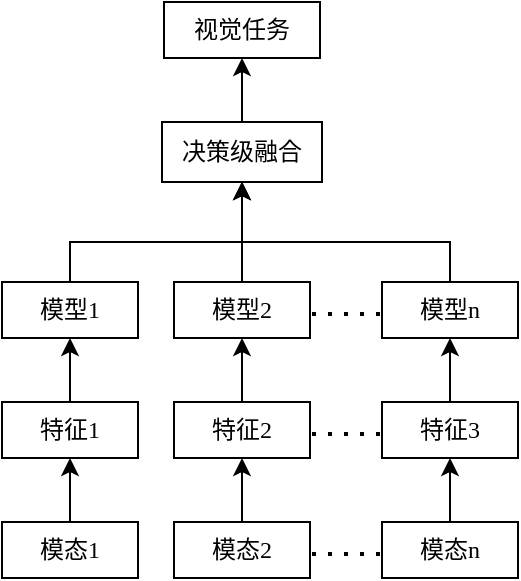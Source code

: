 <mxfile version="26.1.0">
  <diagram name="第 1 页" id="1-BLOxt3ObJG5c-1yq0U">
    <mxGraphModel dx="640" dy="323" grid="1" gridSize="10" guides="1" tooltips="1" connect="1" arrows="1" fold="1" page="1" pageScale="1" pageWidth="827" pageHeight="1169" math="0" shadow="0">
      <root>
        <mxCell id="0" />
        <mxCell id="1" parent="0" />
        <mxCell id="0hp2Ma2FYjjdsOUvhA9y-13" style="edgeStyle=orthogonalEdgeStyle;shape=connector;rounded=0;orthogonalLoop=1;jettySize=auto;html=1;entryX=0.5;entryY=1;entryDx=0;entryDy=0;strokeColor=default;align=center;verticalAlign=middle;fontFamily=Helvetica;fontSize=11;fontColor=default;labelBackgroundColor=default;endArrow=classic;" parent="1" source="0hp2Ma2FYjjdsOUvhA9y-14" target="0hp2Ma2FYjjdsOUvhA9y-23" edge="1">
          <mxGeometry relative="1" as="geometry">
            <Array as="points">
              <mxPoint x="164" y="300" />
              <mxPoint x="250" y="300" />
            </Array>
          </mxGeometry>
        </mxCell>
        <mxCell id="0hp2Ma2FYjjdsOUvhA9y-14" value="模型&lt;font face=&quot;Times New Roman&quot;&gt;1&lt;/font&gt;" style="rounded=0;whiteSpace=wrap;html=1;fontFamily=宋体;fontSource=https%3A%2F%2Ffonts.googleapis.com%2Fcss%3Ffamily%3D%25E5%25AE%258B%25E4%25BD%2593;" parent="1" vertex="1">
          <mxGeometry x="130" y="320" width="68" height="28" as="geometry" />
        </mxCell>
        <mxCell id="0hp2Ma2FYjjdsOUvhA9y-15" style="edgeStyle=none;shape=connector;rounded=0;orthogonalLoop=1;jettySize=auto;html=1;entryX=0.5;entryY=1;entryDx=0;entryDy=0;strokeColor=default;align=center;verticalAlign=middle;fontFamily=宋体;fontSize=11;fontColor=default;labelBackgroundColor=default;endArrow=classic;fontSource=https%3A%2F%2Ffonts.googleapis.com%2Fcss%3Ffamily%3D%25E5%25AE%258B%25E4%25BD%2593;" parent="1" source="0hp2Ma2FYjjdsOUvhA9y-16" target="0hp2Ma2FYjjdsOUvhA9y-23" edge="1">
          <mxGeometry relative="1" as="geometry" />
        </mxCell>
        <mxCell id="0hp2Ma2FYjjdsOUvhA9y-16" value="模型&lt;font face=&quot;Times New Roman&quot;&gt;2&lt;/font&gt;" style="rounded=0;whiteSpace=wrap;html=1;fontFamily=宋体;fontSource=https%3A%2F%2Ffonts.googleapis.com%2Fcss%3Ffamily%3D%25E5%25AE%258B%25E4%25BD%2593;" parent="1" vertex="1">
          <mxGeometry x="216" y="320" width="68" height="28" as="geometry" />
        </mxCell>
        <mxCell id="0hp2Ma2FYjjdsOUvhA9y-17" style="edgeStyle=orthogonalEdgeStyle;shape=connector;rounded=0;orthogonalLoop=1;jettySize=auto;html=1;entryX=0.5;entryY=1;entryDx=0;entryDy=0;strokeColor=default;align=center;verticalAlign=middle;fontFamily=Helvetica;fontSize=11;fontColor=default;labelBackgroundColor=default;endArrow=classic;exitX=0.5;exitY=0;exitDx=0;exitDy=0;" parent="1" source="0hp2Ma2FYjjdsOUvhA9y-18" target="0hp2Ma2FYjjdsOUvhA9y-23" edge="1">
          <mxGeometry relative="1" as="geometry">
            <Array as="points">
              <mxPoint x="354" y="300" />
              <mxPoint x="250" y="300" />
            </Array>
          </mxGeometry>
        </mxCell>
        <mxCell id="0hp2Ma2FYjjdsOUvhA9y-19" value="视觉任务" style="rounded=0;whiteSpace=wrap;html=1;fontFamily=宋体;fontSource=https%3A%2F%2Ffonts.googleapis.com%2Fcss%3Ffamily%3D%25E5%25AE%258B%25E4%25BD%2593;" parent="1" vertex="1">
          <mxGeometry x="211" y="180" width="78" height="28" as="geometry" />
        </mxCell>
        <mxCell id="0hp2Ma2FYjjdsOUvhA9y-47" style="edgeStyle=orthogonalEdgeStyle;rounded=0;orthogonalLoop=1;jettySize=auto;html=1;entryX=0.5;entryY=1;entryDx=0;entryDy=0;" parent="1" source="0hp2Ma2FYjjdsOUvhA9y-23" target="0hp2Ma2FYjjdsOUvhA9y-19" edge="1">
          <mxGeometry relative="1" as="geometry" />
        </mxCell>
        <mxCell id="0hp2Ma2FYjjdsOUvhA9y-23" value="决策级融合" style="rounded=0;whiteSpace=wrap;html=1;fontFamily=宋体;fontSource=https%3A%2F%2Ffonts.googleapis.com%2Fcss%3Ffamily%3D%25E5%25AE%258B%25E4%25BD%2593;" parent="1" vertex="1">
          <mxGeometry x="210" y="240" width="80" height="30" as="geometry" />
        </mxCell>
        <mxCell id="0hp2Ma2FYjjdsOUvhA9y-42" style="edgeStyle=orthogonalEdgeStyle;rounded=0;orthogonalLoop=1;jettySize=auto;html=1;entryX=0.5;entryY=1;entryDx=0;entryDy=0;" parent="1" source="0hp2Ma2FYjjdsOUvhA9y-33" target="0hp2Ma2FYjjdsOUvhA9y-14" edge="1">
          <mxGeometry relative="1" as="geometry" />
        </mxCell>
        <mxCell id="0hp2Ma2FYjjdsOUvhA9y-24" value="" style="endArrow=none;dashed=1;html=1;dashPattern=1 3;strokeWidth=2;rounded=0;strokeColor=default;align=center;verticalAlign=middle;fontFamily=宋体;fontSize=11;fontColor=default;labelBackgroundColor=default;entryX=0;entryY=0.5;entryDx=0;entryDy=0;exitX=1;exitY=0.5;exitDx=0;exitDy=0;fontSource=https%3A%2F%2Ffonts.googleapis.com%2Fcss%3Ffamily%3D%25E5%25AE%258B%25E4%25BD%2593;" parent="1" edge="1">
          <mxGeometry width="50" height="50" relative="1" as="geometry">
            <mxPoint x="285" y="336" as="sourcePoint" />
            <mxPoint x="327" y="336" as="targetPoint" />
          </mxGeometry>
        </mxCell>
        <mxCell id="0hp2Ma2FYjjdsOUvhA9y-33" value="特征&lt;font face=&quot;Times New Roman&quot;&gt;1&lt;/font&gt;" style="rounded=0;whiteSpace=wrap;html=1;fontFamily=宋体;fontSource=https%3A%2F%2Ffonts.googleapis.com%2Fcss%3Ffamily%3D%25E5%25AE%258B%25E4%25BD%2593;" parent="1" vertex="1">
          <mxGeometry x="130" y="380" width="68" height="28" as="geometry" />
        </mxCell>
        <mxCell id="0hp2Ma2FYjjdsOUvhA9y-43" style="edgeStyle=orthogonalEdgeStyle;rounded=0;orthogonalLoop=1;jettySize=auto;html=1;entryX=0.5;entryY=1;entryDx=0;entryDy=0;" parent="1" source="0hp2Ma2FYjjdsOUvhA9y-34" target="0hp2Ma2FYjjdsOUvhA9y-16" edge="1">
          <mxGeometry relative="1" as="geometry" />
        </mxCell>
        <mxCell id="0hp2Ma2FYjjdsOUvhA9y-34" value="特征&lt;font face=&quot;Times New Roman&quot;&gt;2&lt;/font&gt;" style="rounded=0;whiteSpace=wrap;html=1;fontFamily=宋体;fontSource=https%3A%2F%2Ffonts.googleapis.com%2Fcss%3Ffamily%3D%25E5%25AE%258B%25E4%25BD%2593;" parent="1" vertex="1">
          <mxGeometry x="216" y="380" width="68" height="28" as="geometry" />
        </mxCell>
        <mxCell id="0hp2Ma2FYjjdsOUvhA9y-46" style="edgeStyle=orthogonalEdgeStyle;rounded=0;orthogonalLoop=1;jettySize=auto;html=1;entryX=0.5;entryY=1;entryDx=0;entryDy=0;" parent="1" source="0hp2Ma2FYjjdsOUvhA9y-35" target="0hp2Ma2FYjjdsOUvhA9y-18" edge="1">
          <mxGeometry relative="1" as="geometry" />
        </mxCell>
        <mxCell id="0hp2Ma2FYjjdsOUvhA9y-41" style="edgeStyle=orthogonalEdgeStyle;rounded=0;orthogonalLoop=1;jettySize=auto;html=1;entryX=0.5;entryY=1;entryDx=0;entryDy=0;" parent="1" source="0hp2Ma2FYjjdsOUvhA9y-37" target="0hp2Ma2FYjjdsOUvhA9y-33" edge="1">
          <mxGeometry relative="1" as="geometry" />
        </mxCell>
        <mxCell id="0hp2Ma2FYjjdsOUvhA9y-36" value="" style="endArrow=none;dashed=1;html=1;dashPattern=1 3;strokeWidth=2;rounded=0;strokeColor=default;align=center;verticalAlign=middle;fontFamily=宋体;fontSize=11;fontColor=default;labelBackgroundColor=default;entryX=0;entryY=0.5;entryDx=0;entryDy=0;exitX=1;exitY=0.5;exitDx=0;exitDy=0;fontSource=https%3A%2F%2Ffonts.googleapis.com%2Fcss%3Ffamily%3D%25E5%25AE%258B%25E4%25BD%2593;" parent="1" edge="1">
          <mxGeometry width="50" height="50" relative="1" as="geometry">
            <mxPoint x="285" y="396" as="sourcePoint" />
            <mxPoint x="327" y="396" as="targetPoint" />
          </mxGeometry>
        </mxCell>
        <mxCell id="0hp2Ma2FYjjdsOUvhA9y-37" value="模态&lt;font face=&quot;Times New Roman&quot;&gt;1&lt;/font&gt;" style="rounded=0;whiteSpace=wrap;html=1;fontFamily=宋体;fontSource=https%3A%2F%2Ffonts.googleapis.com%2Fcss%3Ffamily%3D%25E5%25AE%258B%25E4%25BD%2593;" parent="1" vertex="1">
          <mxGeometry x="130" y="440" width="68" height="28" as="geometry" />
        </mxCell>
        <mxCell id="0hp2Ma2FYjjdsOUvhA9y-44" style="edgeStyle=orthogonalEdgeStyle;rounded=0;orthogonalLoop=1;jettySize=auto;html=1;entryX=0.5;entryY=1;entryDx=0;entryDy=0;" parent="1" source="0hp2Ma2FYjjdsOUvhA9y-38" target="0hp2Ma2FYjjdsOUvhA9y-34" edge="1">
          <mxGeometry relative="1" as="geometry" />
        </mxCell>
        <mxCell id="0hp2Ma2FYjjdsOUvhA9y-38" value="模态&lt;font face=&quot;Times New Roman&quot;&gt;2&lt;/font&gt;" style="rounded=0;whiteSpace=wrap;html=1;fontFamily=宋体;fontSource=https%3A%2F%2Ffonts.googleapis.com%2Fcss%3Ffamily%3D%25E5%25AE%258B%25E4%25BD%2593;" parent="1" vertex="1">
          <mxGeometry x="216" y="440" width="68" height="28" as="geometry" />
        </mxCell>
        <mxCell id="0hp2Ma2FYjjdsOUvhA9y-45" style="edgeStyle=orthogonalEdgeStyle;rounded=0;orthogonalLoop=1;jettySize=auto;html=1;entryX=0.5;entryY=1;entryDx=0;entryDy=0;" parent="1" source="0hp2Ma2FYjjdsOUvhA9y-39" target="0hp2Ma2FYjjdsOUvhA9y-35" edge="1">
          <mxGeometry relative="1" as="geometry" />
        </mxCell>
        <mxCell id="0hp2Ma2FYjjdsOUvhA9y-40" value="" style="endArrow=none;dashed=1;html=1;dashPattern=1 3;strokeWidth=2;rounded=0;strokeColor=default;align=center;verticalAlign=middle;fontFamily=宋体;fontSize=11;fontColor=default;labelBackgroundColor=default;entryX=0;entryY=0.5;entryDx=0;entryDy=0;exitX=1;exitY=0.5;exitDx=0;exitDy=0;fontSource=https%3A%2F%2Ffonts.googleapis.com%2Fcss%3Ffamily%3D%25E5%25AE%258B%25E4%25BD%2593;" parent="1" edge="1">
          <mxGeometry width="50" height="50" relative="1" as="geometry">
            <mxPoint x="285" y="456" as="sourcePoint" />
            <mxPoint x="327" y="456" as="targetPoint" />
          </mxGeometry>
        </mxCell>
        <mxCell id="0hp2Ma2FYjjdsOUvhA9y-18" value="模型&lt;font face=&quot;Times New Roman&quot;&gt;n&lt;/font&gt;" style="rounded=0;whiteSpace=wrap;html=1;fontFamily=宋体;fontSource=https%3A%2F%2Ffonts.googleapis.com%2Fcss%3Ffamily%3D%25E5%25AE%258B%25E4%25BD%2593;" parent="1" vertex="1">
          <mxGeometry x="320" y="320" width="68" height="28" as="geometry" />
        </mxCell>
        <mxCell id="0hp2Ma2FYjjdsOUvhA9y-35" value="特征&lt;font face=&quot;Times New Roman&quot;&gt;3&lt;/font&gt;" style="rounded=0;whiteSpace=wrap;html=1;fontFamily=宋体;fontSource=https%3A%2F%2Ffonts.googleapis.com%2Fcss%3Ffamily%3D%25E5%25AE%258B%25E4%25BD%2593;" parent="1" vertex="1">
          <mxGeometry x="320" y="380" width="68" height="28" as="geometry" />
        </mxCell>
        <mxCell id="0hp2Ma2FYjjdsOUvhA9y-39" value="模态&lt;font face=&quot;Times New Roman&quot;&gt;n&lt;/font&gt;" style="rounded=0;whiteSpace=wrap;html=1;fontFamily=宋体;fontSource=https%3A%2F%2Ffonts.googleapis.com%2Fcss%3Ffamily%3D%25E5%25AE%258B%25E4%25BD%2593;" parent="1" vertex="1">
          <mxGeometry x="320" y="440" width="68" height="28" as="geometry" />
        </mxCell>
      </root>
    </mxGraphModel>
  </diagram>
</mxfile>
